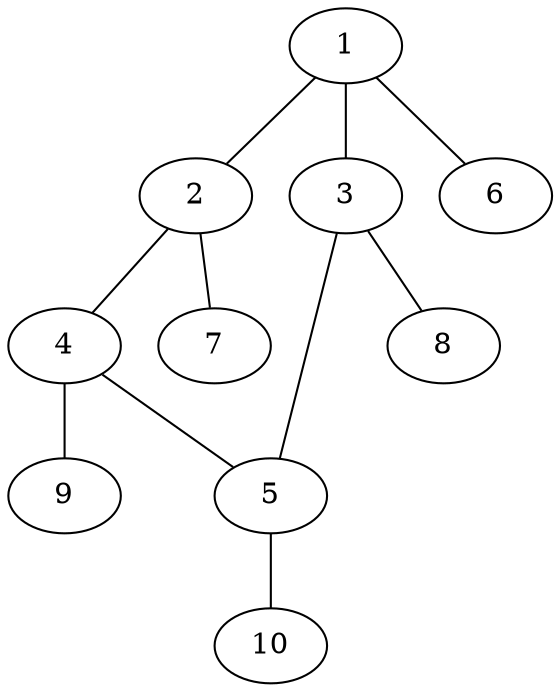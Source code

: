 graph molecule_3419 {
	1	 [chem=C];
	2	 [chem=C];
	1 -- 2	 [valence=1];
	3	 [chem=C];
	1 -- 3	 [valence=2];
	6	 [chem=H];
	1 -- 6	 [valence=1];
	4	 [chem=C];
	2 -- 4	 [valence=2];
	7	 [chem=H];
	2 -- 7	 [valence=1];
	5	 [chem=N];
	3 -- 5	 [valence=1];
	8	 [chem=H];
	3 -- 8	 [valence=1];
	4 -- 5	 [valence=1];
	9	 [chem=H];
	4 -- 9	 [valence=1];
	10	 [chem=H];
	5 -- 10	 [valence=1];
}
